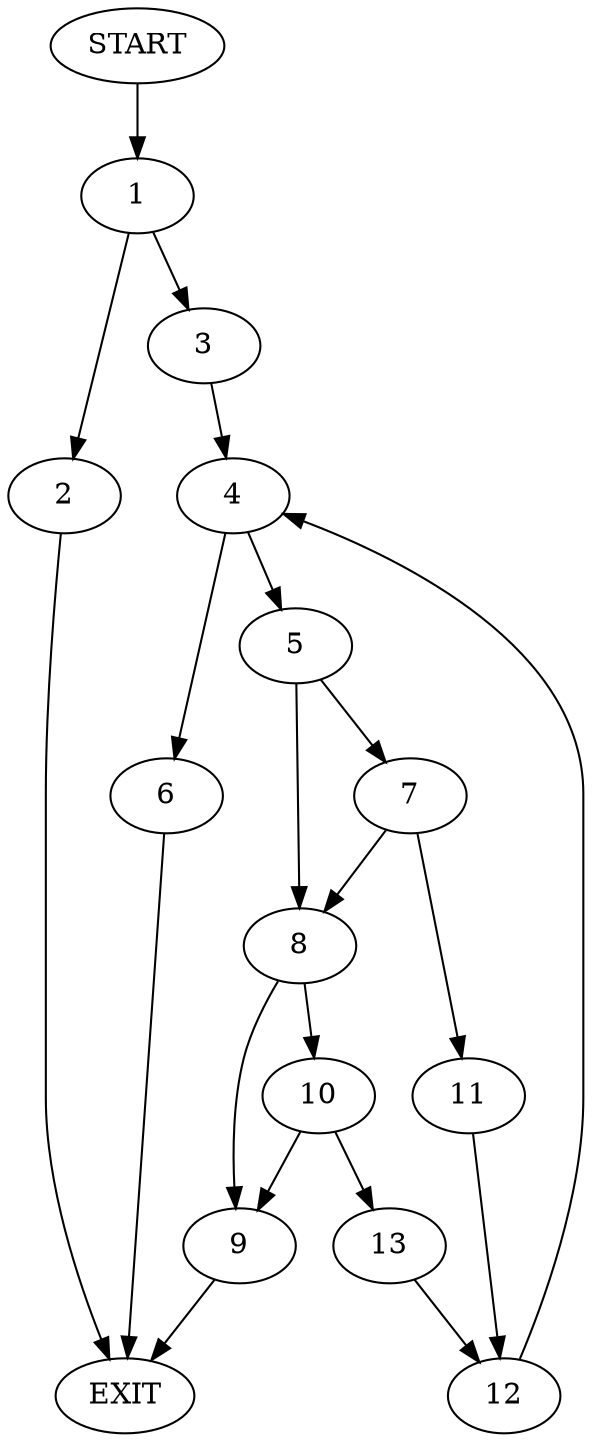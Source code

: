 digraph {
0 [label="START"]
14 [label="EXIT"]
0 -> 1
1 -> 2
1 -> 3
3 -> 4
2 -> 14
4 -> 5
4 -> 6
5 -> 7
5 -> 8
6 -> 14
8 -> 9
8 -> 10
7 -> 8
7 -> 11
11 -> 12
12 -> 4
10 -> 9
10 -> 13
9 -> 14
13 -> 12
}
